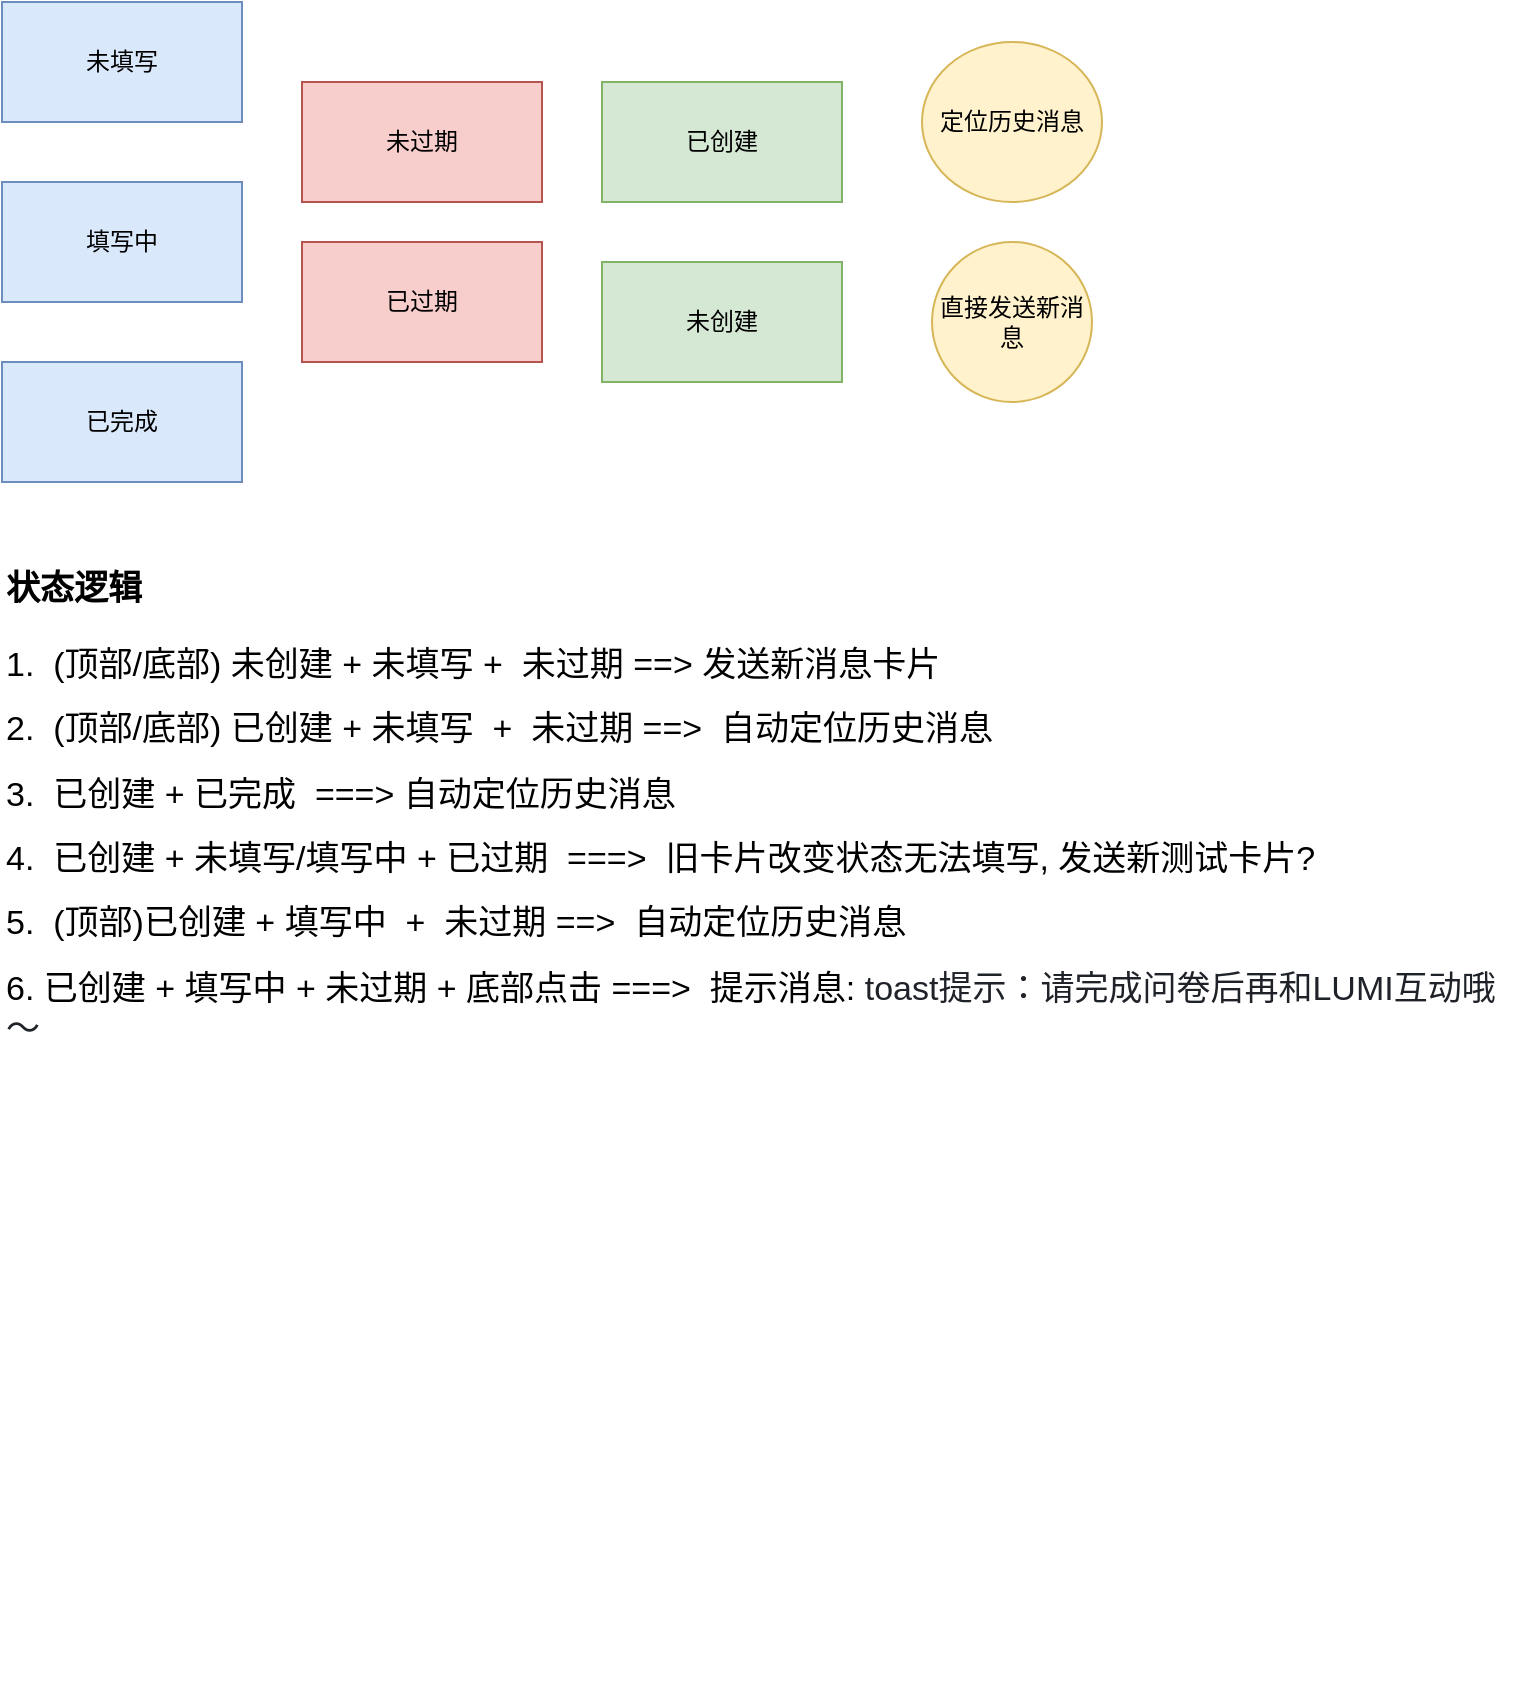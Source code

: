 <mxfile version="26.1.1">
  <diagram name="第 1 页" id="d-XIQevabOmVbYcMhAnU">
    <mxGraphModel dx="1193" dy="640" grid="1" gridSize="10" guides="1" tooltips="1" connect="1" arrows="1" fold="1" page="1" pageScale="1" pageWidth="827" pageHeight="1169" math="0" shadow="0">
      <root>
        <mxCell id="0" />
        <mxCell id="1" parent="0" />
        <mxCell id="VopykSJa0WOo6HNXJ4ij-1" value="未填写" style="rounded=0;whiteSpace=wrap;html=1;fillColor=#dae8fc;strokeColor=#6c8ebf;" vertex="1" parent="1">
          <mxGeometry x="40" y="60" width="120" height="60" as="geometry" />
        </mxCell>
        <mxCell id="VopykSJa0WOo6HNXJ4ij-3" value="填写中" style="rounded=0;whiteSpace=wrap;html=1;fillColor=#dae8fc;strokeColor=#6c8ebf;" vertex="1" parent="1">
          <mxGeometry x="40" y="150" width="120" height="60" as="geometry" />
        </mxCell>
        <mxCell id="VopykSJa0WOo6HNXJ4ij-4" value="已完成" style="rounded=0;whiteSpace=wrap;html=1;fillColor=#dae8fc;strokeColor=#6c8ebf;" vertex="1" parent="1">
          <mxGeometry x="40" y="240" width="120" height="60" as="geometry" />
        </mxCell>
        <mxCell id="VopykSJa0WOo6HNXJ4ij-5" value="未过期" style="rounded=0;whiteSpace=wrap;html=1;fillColor=#f8cecc;strokeColor=#b85450;" vertex="1" parent="1">
          <mxGeometry x="190" y="100" width="120" height="60" as="geometry" />
        </mxCell>
        <mxCell id="VopykSJa0WOo6HNXJ4ij-6" value="已过期" style="rounded=0;whiteSpace=wrap;html=1;fillColor=#f8cecc;strokeColor=#b85450;" vertex="1" parent="1">
          <mxGeometry x="190" y="180" width="120" height="60" as="geometry" />
        </mxCell>
        <mxCell id="VopykSJa0WOo6HNXJ4ij-7" value="已创建" style="rounded=0;whiteSpace=wrap;html=1;fillColor=#d5e8d4;strokeColor=#82b366;" vertex="1" parent="1">
          <mxGeometry x="340" y="100" width="120" height="60" as="geometry" />
        </mxCell>
        <mxCell id="VopykSJa0WOo6HNXJ4ij-8" value="未创建" style="rounded=0;whiteSpace=wrap;html=1;fillColor=#d5e8d4;strokeColor=#82b366;" vertex="1" parent="1">
          <mxGeometry x="340" y="190" width="120" height="60" as="geometry" />
        </mxCell>
        <mxCell id="VopykSJa0WOo6HNXJ4ij-13" value="直接发送新消息" style="ellipse;whiteSpace=wrap;html=1;fillColor=#fff2cc;strokeColor=#d6b656;rounded=0;" vertex="1" parent="1">
          <mxGeometry x="505" y="180" width="80" height="80" as="geometry" />
        </mxCell>
        <mxCell id="VopykSJa0WOo6HNXJ4ij-17" value="定位历史消息" style="ellipse;whiteSpace=wrap;html=1;fillColor=#fff2cc;strokeColor=#d6b656;" vertex="1" parent="1">
          <mxGeometry x="500" y="80" width="90" height="80" as="geometry" />
        </mxCell>
        <mxCell id="VopykSJa0WOo6HNXJ4ij-19" value="&lt;div&gt;&lt;br&gt;&lt;/div&gt;" style="text;html=1;align=center;verticalAlign=middle;resizable=0;points=[];autosize=1;strokeColor=none;fillColor=none;fontSize=16;" vertex="1" parent="1">
          <mxGeometry x="320" y="430" width="20" height="30" as="geometry" />
        </mxCell>
        <mxCell id="VopykSJa0WOo6HNXJ4ij-20" value="&lt;h1 style=&quot;margin-top: 0px;&quot;&gt;&lt;font style=&quot;font-size: 17px;&quot;&gt;状态逻辑&lt;/font&gt;&lt;/h1&gt;&lt;p&gt;&lt;font style=&quot;font-size: 17px;&quot;&gt;&lt;font style=&quot;&quot;&gt;1.&amp;nbsp; (顶部/底部) 未创建 + 未填写 +&amp;nbsp; 未过期 ==&amp;gt; 发送新消息卡片&amp;nbsp;&amp;nbsp;&lt;/font&gt;&lt;span style=&quot;background-color: transparent; color: light-dark(rgb(0, 0, 0), rgb(255, 255, 255));&quot;&gt;&amp;nbsp; &amp;nbsp; &amp;nbsp; &amp;nbsp; &amp;nbsp; &amp;nbsp; &amp;nbsp; &amp;nbsp; &amp;nbsp; &amp;nbsp; &amp;nbsp; &amp;nbsp;&lt;/span&gt;&lt;/font&gt;&lt;/p&gt;&lt;p&gt;&lt;font style=&quot;font-size: 17px;&quot;&gt;2.&amp;nbsp; (顶部/底部) 已创建 + 未填写&amp;nbsp; +&amp;nbsp; 未过期 ==&amp;gt;&amp;nbsp; 自动定位历史消息&amp;nbsp; &amp;nbsp;&lt;/font&gt;&lt;/p&gt;&lt;p&gt;&lt;font style=&quot;font-size: 17px;&quot;&gt;3.&amp;nbsp; 已创建 + 已完成&amp;nbsp; ===&amp;gt; 自动定位历史消息&lt;/font&gt;&lt;/p&gt;&lt;p&gt;&lt;font style=&quot;font-size: 17px;&quot;&gt;4.&amp;nbsp; 已创建 + 未填写/填写中 + 已过期&amp;nbsp; ===&amp;gt;&amp;nbsp; 旧卡片改变状态无法填写, 发送新测试卡片?&lt;/font&gt;&lt;/p&gt;&lt;p&gt;&lt;font style=&quot;font-size: 17px;&quot;&gt;&lt;font style=&quot;&quot;&gt;5.&amp;nbsp; (顶部)&lt;/font&gt;&lt;span style=&quot;background-color: transparent; color: light-dark(rgb(0, 0, 0), rgb(255, 255, 255));&quot;&gt;已创建 + 填写中&amp;nbsp; +&amp;nbsp; 未过期 ==&amp;gt;&amp;nbsp; 自动定位历史消息&lt;/span&gt;&lt;/font&gt;&lt;/p&gt;&lt;p&gt;&lt;font style=&quot;font-size: 17px;&quot;&gt;&lt;span style=&quot;background-color: transparent; color: light-dark(rgb(0, 0, 0), rgb(255, 255, 255));&quot;&gt;6. 已创建 + 填写中 + 未过期 + 底部点击 ===&amp;gt;&amp;nbsp; 提示消息:&amp;nbsp;&lt;/span&gt;&lt;span style=&quot;color: rgb(31, 35, 41); background-color: transparent;&quot;&gt;toast提示：请完成问卷后再和LUMI互动哦～&lt;/span&gt;&lt;/font&gt;&lt;/p&gt;&lt;font style=&quot;font-size: 17px;&quot;&gt;&lt;span style=&quot;white-space-collapse: preserve;&quot;&gt;&lt;/span&gt;&lt;/font&gt;&lt;div&gt;&lt;font style=&quot;font-size: 17px;&quot;&gt;&lt;br&gt;&lt;/font&gt;&lt;/div&gt;&lt;div&gt;&lt;font style=&quot;font-size: 17px;&quot;&gt;&lt;br&gt;&lt;/font&gt;&lt;/div&gt;&lt;div&gt;&lt;font style=&quot;font-size: 17px;&quot;&gt;&lt;br&gt;&lt;/font&gt;&lt;/div&gt;&lt;div&gt;&lt;br style=&quot;font-size: 16px; text-align: center; text-wrap-mode: nowrap;&quot;&gt;&lt;/div&gt;" style="text;html=1;whiteSpace=wrap;overflow=hidden;rounded=0;" vertex="1" parent="1">
          <mxGeometry x="40" y="330" width="760" height="570" as="geometry" />
        </mxCell>
      </root>
    </mxGraphModel>
  </diagram>
</mxfile>
